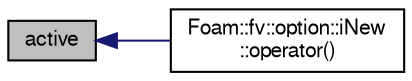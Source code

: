 digraph "active"
{
  bgcolor="transparent";
  edge [fontname="FreeSans",fontsize="10",labelfontname="FreeSans",labelfontsize="10"];
  node [fontname="FreeSans",fontsize="10",shape=record];
  rankdir="LR";
  Node1351 [label="active",height=0.2,width=0.4,color="black", fillcolor="grey75", style="filled", fontcolor="black"];
  Node1351 -> Node1352 [dir="back",color="midnightblue",fontsize="10",style="solid",fontname="FreeSans"];
  Node1352 [label="Foam::fv::option::iNew\l::operator()",height=0.2,width=0.4,color="black",URL="$a23450.html#aade9db5e363d52d9f47d6ae1f680d6f9"];
}
